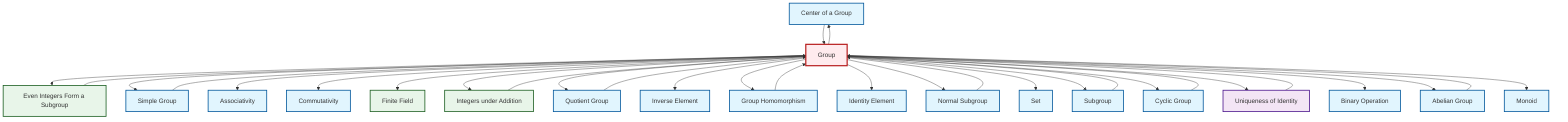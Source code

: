 graph TD
    classDef definition fill:#e1f5fe,stroke:#01579b,stroke-width:2px
    classDef theorem fill:#f3e5f5,stroke:#4a148c,stroke-width:2px
    classDef axiom fill:#fff3e0,stroke:#e65100,stroke-width:2px
    classDef example fill:#e8f5e9,stroke:#1b5e20,stroke-width:2px
    classDef current fill:#ffebee,stroke:#b71c1c,stroke-width:3px
    def-center-of-group["Center of a Group"]:::definition
    def-binary-operation["Binary Operation"]:::definition
    def-simple-group["Simple Group"]:::definition
    def-associativity["Associativity"]:::definition
    def-monoid["Monoid"]:::definition
    def-set["Set"]:::definition
    def-group["Group"]:::definition
    thm-unique-identity["Uniqueness of Identity"]:::theorem
    def-homomorphism["Group Homomorphism"]:::definition
    ex-integers-addition["Integers under Addition"]:::example
    def-inverse-element["Inverse Element"]:::definition
    ex-finite-field["Finite Field"]:::example
    def-subgroup["Subgroup"]:::definition
    ex-even-integers-subgroup["Even Integers Form a Subgroup"]:::example
    def-commutativity["Commutativity"]:::definition
    def-quotient-group["Quotient Group"]:::definition
    def-identity-element["Identity Element"]:::definition
    def-normal-subgroup["Normal Subgroup"]:::definition
    def-abelian-group["Abelian Group"]:::definition
    def-cyclic-group["Cyclic Group"]:::definition
    def-group --> ex-even-integers-subgroup
    def-group --> def-simple-group
    thm-unique-identity --> def-group
    ex-even-integers-subgroup --> def-group
    def-group --> def-associativity
    def-group --> def-commutativity
    def-quotient-group --> def-group
    def-group --> ex-finite-field
    ex-integers-addition --> def-group
    def-center-of-group --> def-group
    def-group --> ex-integers-addition
    def-group --> def-quotient-group
    def-group --> def-inverse-element
    def-group --> def-homomorphism
    def-abelian-group --> def-group
    def-cyclic-group --> def-group
    def-group --> def-identity-element
    def-group --> def-normal-subgroup
    def-group --> def-set
    def-homomorphism --> def-group
    def-group --> def-subgroup
    def-simple-group --> def-group
    def-group --> def-cyclic-group
    def-group --> thm-unique-identity
    def-group --> def-binary-operation
    def-subgroup --> def-group
    def-group --> def-abelian-group
    def-normal-subgroup --> def-group
    def-group --> def-monoid
    def-group --> def-center-of-group
    class def-group current